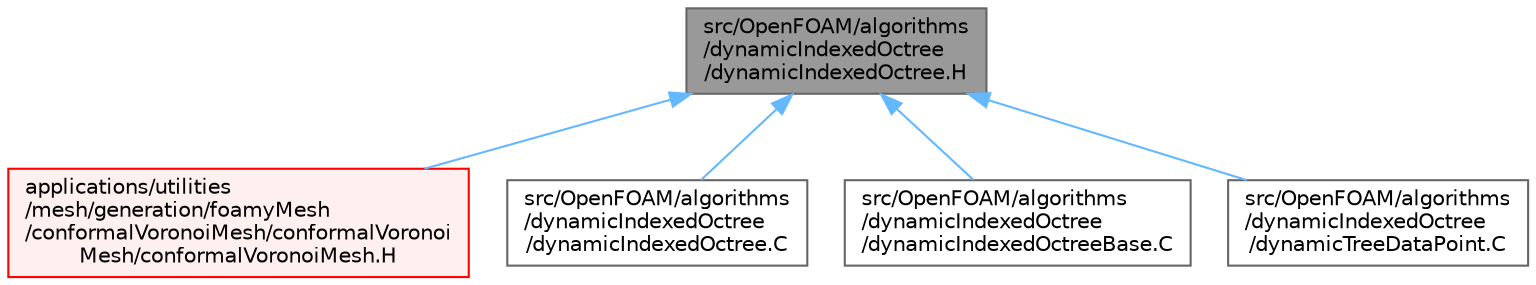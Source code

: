 digraph "src/OpenFOAM/algorithms/dynamicIndexedOctree/dynamicIndexedOctree.H"
{
 // LATEX_PDF_SIZE
  bgcolor="transparent";
  edge [fontname=Helvetica,fontsize=10,labelfontname=Helvetica,labelfontsize=10];
  node [fontname=Helvetica,fontsize=10,shape=box,height=0.2,width=0.4];
  Node1 [id="Node000001",label="src/OpenFOAM/algorithms\l/dynamicIndexedOctree\l/dynamicIndexedOctree.H",height=0.2,width=0.4,color="gray40", fillcolor="grey60", style="filled", fontcolor="black",tooltip=" "];
  Node1 -> Node2 [id="edge1_Node000001_Node000002",dir="back",color="steelblue1",style="solid",tooltip=" "];
  Node2 [id="Node000002",label="applications/utilities\l/mesh/generation/foamyMesh\l/conformalVoronoiMesh/conformalVoronoi\lMesh/conformalVoronoiMesh.H",height=0.2,width=0.4,color="red", fillcolor="#FFF0F0", style="filled",URL="$conformalVoronoiMesh_8H.html",tooltip=" "];
  Node1 -> Node17 [id="edge2_Node000001_Node000017",dir="back",color="steelblue1",style="solid",tooltip=" "];
  Node17 [id="Node000017",label="src/OpenFOAM/algorithms\l/dynamicIndexedOctree\l/dynamicIndexedOctree.C",height=0.2,width=0.4,color="grey40", fillcolor="white", style="filled",URL="$dynamicIndexedOctree_8C.html",tooltip=" "];
  Node1 -> Node18 [id="edge3_Node000001_Node000018",dir="back",color="steelblue1",style="solid",tooltip=" "];
  Node18 [id="Node000018",label="src/OpenFOAM/algorithms\l/dynamicIndexedOctree\l/dynamicIndexedOctreeBase.C",height=0.2,width=0.4,color="grey40", fillcolor="white", style="filled",URL="$dynamicIndexedOctreeBase_8C.html",tooltip=" "];
  Node1 -> Node19 [id="edge4_Node000001_Node000019",dir="back",color="steelblue1",style="solid",tooltip=" "];
  Node19 [id="Node000019",label="src/OpenFOAM/algorithms\l/dynamicIndexedOctree\l/dynamicTreeDataPoint.C",height=0.2,width=0.4,color="grey40", fillcolor="white", style="filled",URL="$dynamicTreeDataPoint_8C.html",tooltip=" "];
}
